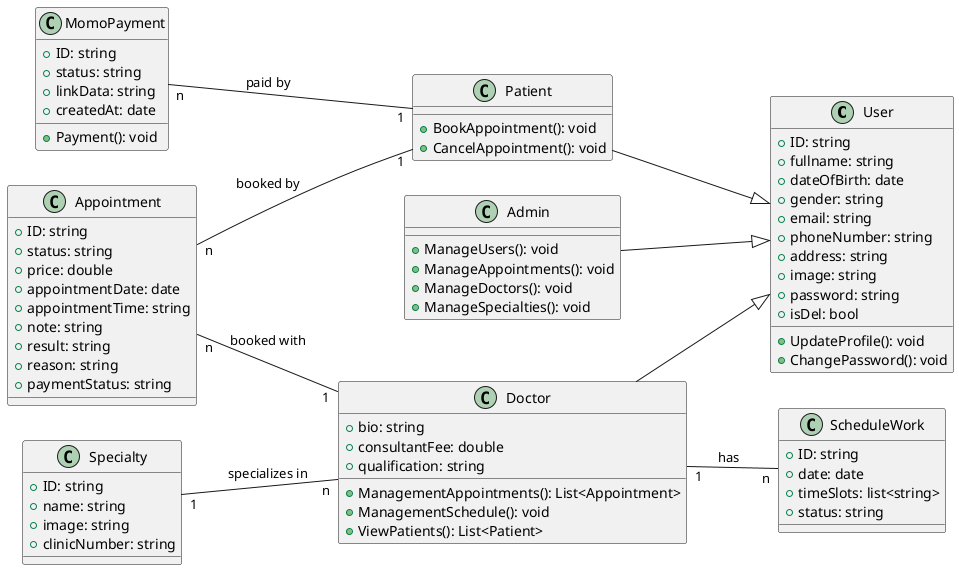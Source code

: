 
@startUML CTUTCare+_Class_Final
left to right direction
' --------------- ACTOR ---------------
' Not null: fullname, phoneNumber, password, isDel
' priceAppointment, licenseNumber

class User {
    + ID: string
    + fullname: string 
    + dateOfBirth: date
    + gender: string
    + email: string
    + phoneNumber: string
    + address: string
    + image: string
    + password: string
    + isDel: bool

    + UpdateProfile(): void
    + ChangePassword(): void
    ' + ForgotPassword(): void
}

class Admin {
    + ManageUsers(): void
    + ManageAppointments(): void
    + ManageDoctors(): void
    + ManageSpecialties(): void
    ' + ManageClinics(): void
}

class Doctor {
    + bio: string
    + consultantFee: double
    + qualification: string
    ' + specialtyYearExp: int

    + ManagementAppointments(): List<Appointment>
    + ManagementSchedule(): void
    + ViewPatients(): List<Patient>
    ' + CreateMedicalRecord(): void
}

class Patient {
    ' + medicalHistory: string
    ' + insuranceNumber: string
    ' + bloodType: string

    + BookAppointment(): void
    + CancelAppointment(): void
    ' + ViewMedicalRecords(): List<MedicalRecord>
}

class Appointment {
    + ID: string
    + status: string
    + price: double
    + appointmentDate: date
    + appointmentTime: string
    + note: string
    + result: string
    + reason: string
    + paymentStatus: string
    ' MedicalRecord
}

class MomoPayment {
    + ID: string
    + status: string
    + linkData: string
    + createdAt: date

    + Payment(): void
}

class ScheduleWork {
    + ID: string
    + date: date
    + timeSlots: list<string>
    + status: string
    ' + time: string
    ' + time_start: string
    ' + time_end: string
    ' + maxPatients: int
}

class Specialty {
    + ID: string
    + name: string
    + image: string
    ' + description: text
    ' Clinic
    + clinicNumber: string
    ' + clinicAddress: string
    ' + clinicPhoneNumber: string
}

' --------------- RELATIONSHIPS ---------------
Admin --|> User
Doctor --|> User
Patient --|> User

Doctor "1" -- "n" ScheduleWork: "has"
Appointment "n" -- "1" Doctor: "booked with"
Appointment "n" -- "1" Patient: "booked by"
Specialty "1" -- "n" Doctor: "specializes in"
MomoPayment "n" -- "1" Patient: "paid by"

@endUML
